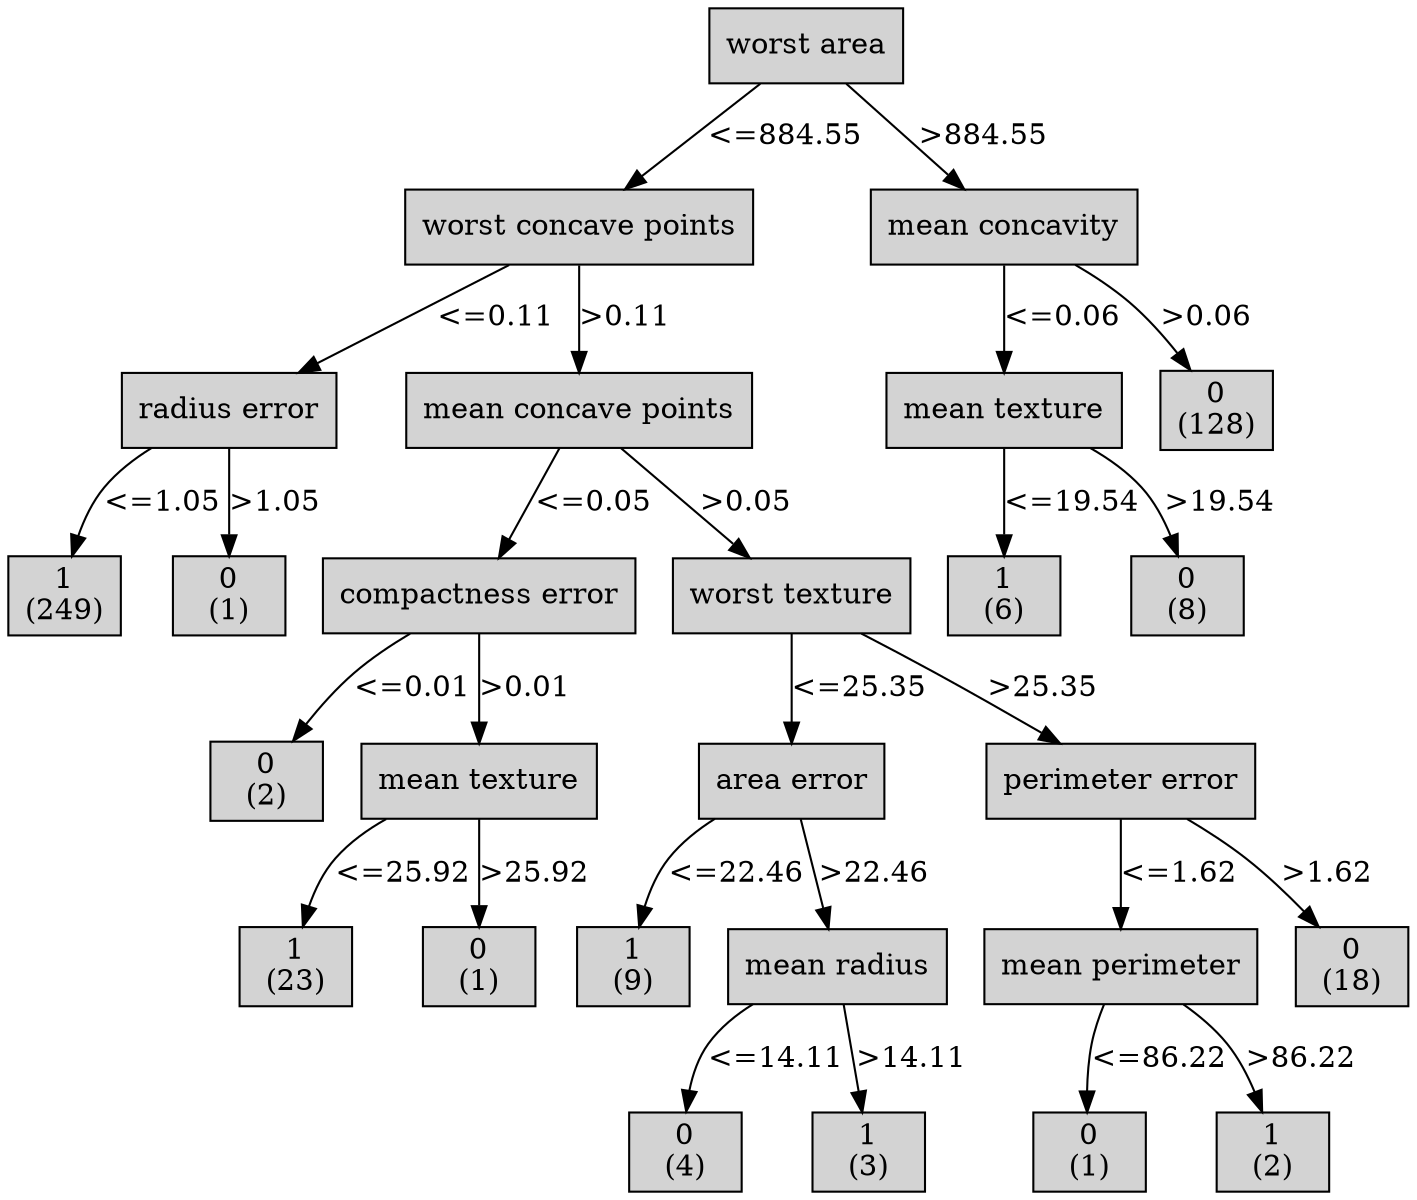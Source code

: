 digraph ID3_Tree {
"0" [shape=box, style=filled, label="worst area
", weight=1]
"1" [shape=box, style=filled, label="worst concave points
", weight=2]
0 -> 1 [ label = "<=884.55"];
"2" [shape=box, style=filled, label="radius error
", weight=3]
1 -> 2 [ label = "<=0.11"];
"3" [shape=box, style=filled, label="1
(249)
", weight=4]
2 -> 3 [ label = "<=1.05"];
"4" [shape=box, style=filled, label="0
(1)
", weight=4]
2 -> 4 [ label = ">1.05"];
"5" [shape=box, style=filled, label="mean concave points
", weight=3]
1 -> 5 [ label = ">0.11"];
"6" [shape=box, style=filled, label="compactness error
", weight=4]
5 -> 6 [ label = "<=0.05"];
"7" [shape=box, style=filled, label="0
(2)
", weight=5]
6 -> 7 [ label = "<=0.01"];
"8" [shape=box, style=filled, label="mean texture
", weight=5]
6 -> 8 [ label = ">0.01"];
"9" [shape=box, style=filled, label="1
(23)
", weight=6]
8 -> 9 [ label = "<=25.92"];
"10" [shape=box, style=filled, label="0
(1)
", weight=6]
8 -> 10 [ label = ">25.92"];
"11" [shape=box, style=filled, label="worst texture
", weight=4]
5 -> 11 [ label = ">0.05"];
"12" [shape=box, style=filled, label="area error
", weight=5]
11 -> 12 [ label = "<=25.35"];
"13" [shape=box, style=filled, label="1
(9)
", weight=6]
12 -> 13 [ label = "<=22.46"];
"14" [shape=box, style=filled, label="mean radius
", weight=6]
12 -> 14 [ label = ">22.46"];
"15" [shape=box, style=filled, label="0
(4)
", weight=7]
14 -> 15 [ label = "<=14.11"];
"16" [shape=box, style=filled, label="1
(3)
", weight=7]
14 -> 16 [ label = ">14.11"];
"17" [shape=box, style=filled, label="perimeter error
", weight=5]
11 -> 17 [ label = ">25.35"];
"18" [shape=box, style=filled, label="mean perimeter
", weight=6]
17 -> 18 [ label = "<=1.62"];
"19" [shape=box, style=filled, label="0
(1)
", weight=7]
18 -> 19 [ label = "<=86.22"];
"20" [shape=box, style=filled, label="1
(2)
", weight=7]
18 -> 20 [ label = ">86.22"];
"21" [shape=box, style=filled, label="0
(18)
", weight=6]
17 -> 21 [ label = ">1.62"];
"22" [shape=box, style=filled, label="mean concavity
", weight=2]
0 -> 22 [ label = ">884.55"];
"23" [shape=box, style=filled, label="mean texture
", weight=3]
22 -> 23 [ label = "<=0.06"];
"24" [shape=box, style=filled, label="1
(6)
", weight=4]
23 -> 24 [ label = "<=19.54"];
"25" [shape=box, style=filled, label="0
(8)
", weight=4]
23 -> 25 [ label = ">19.54"];
"26" [shape=box, style=filled, label="0
(128)
", weight=3]
22 -> 26 [ label = ">0.06"];
{rank=same; 0;};
{rank=same; 1;22;};
{rank=same; 2;5;23;26;};
{rank=same; 3;4;6;11;24;25;};
{rank=same; 7;8;12;17;};
{rank=same; 9;10;13;14;18;21;};
{rank=same; 15;16;19;20;};
}